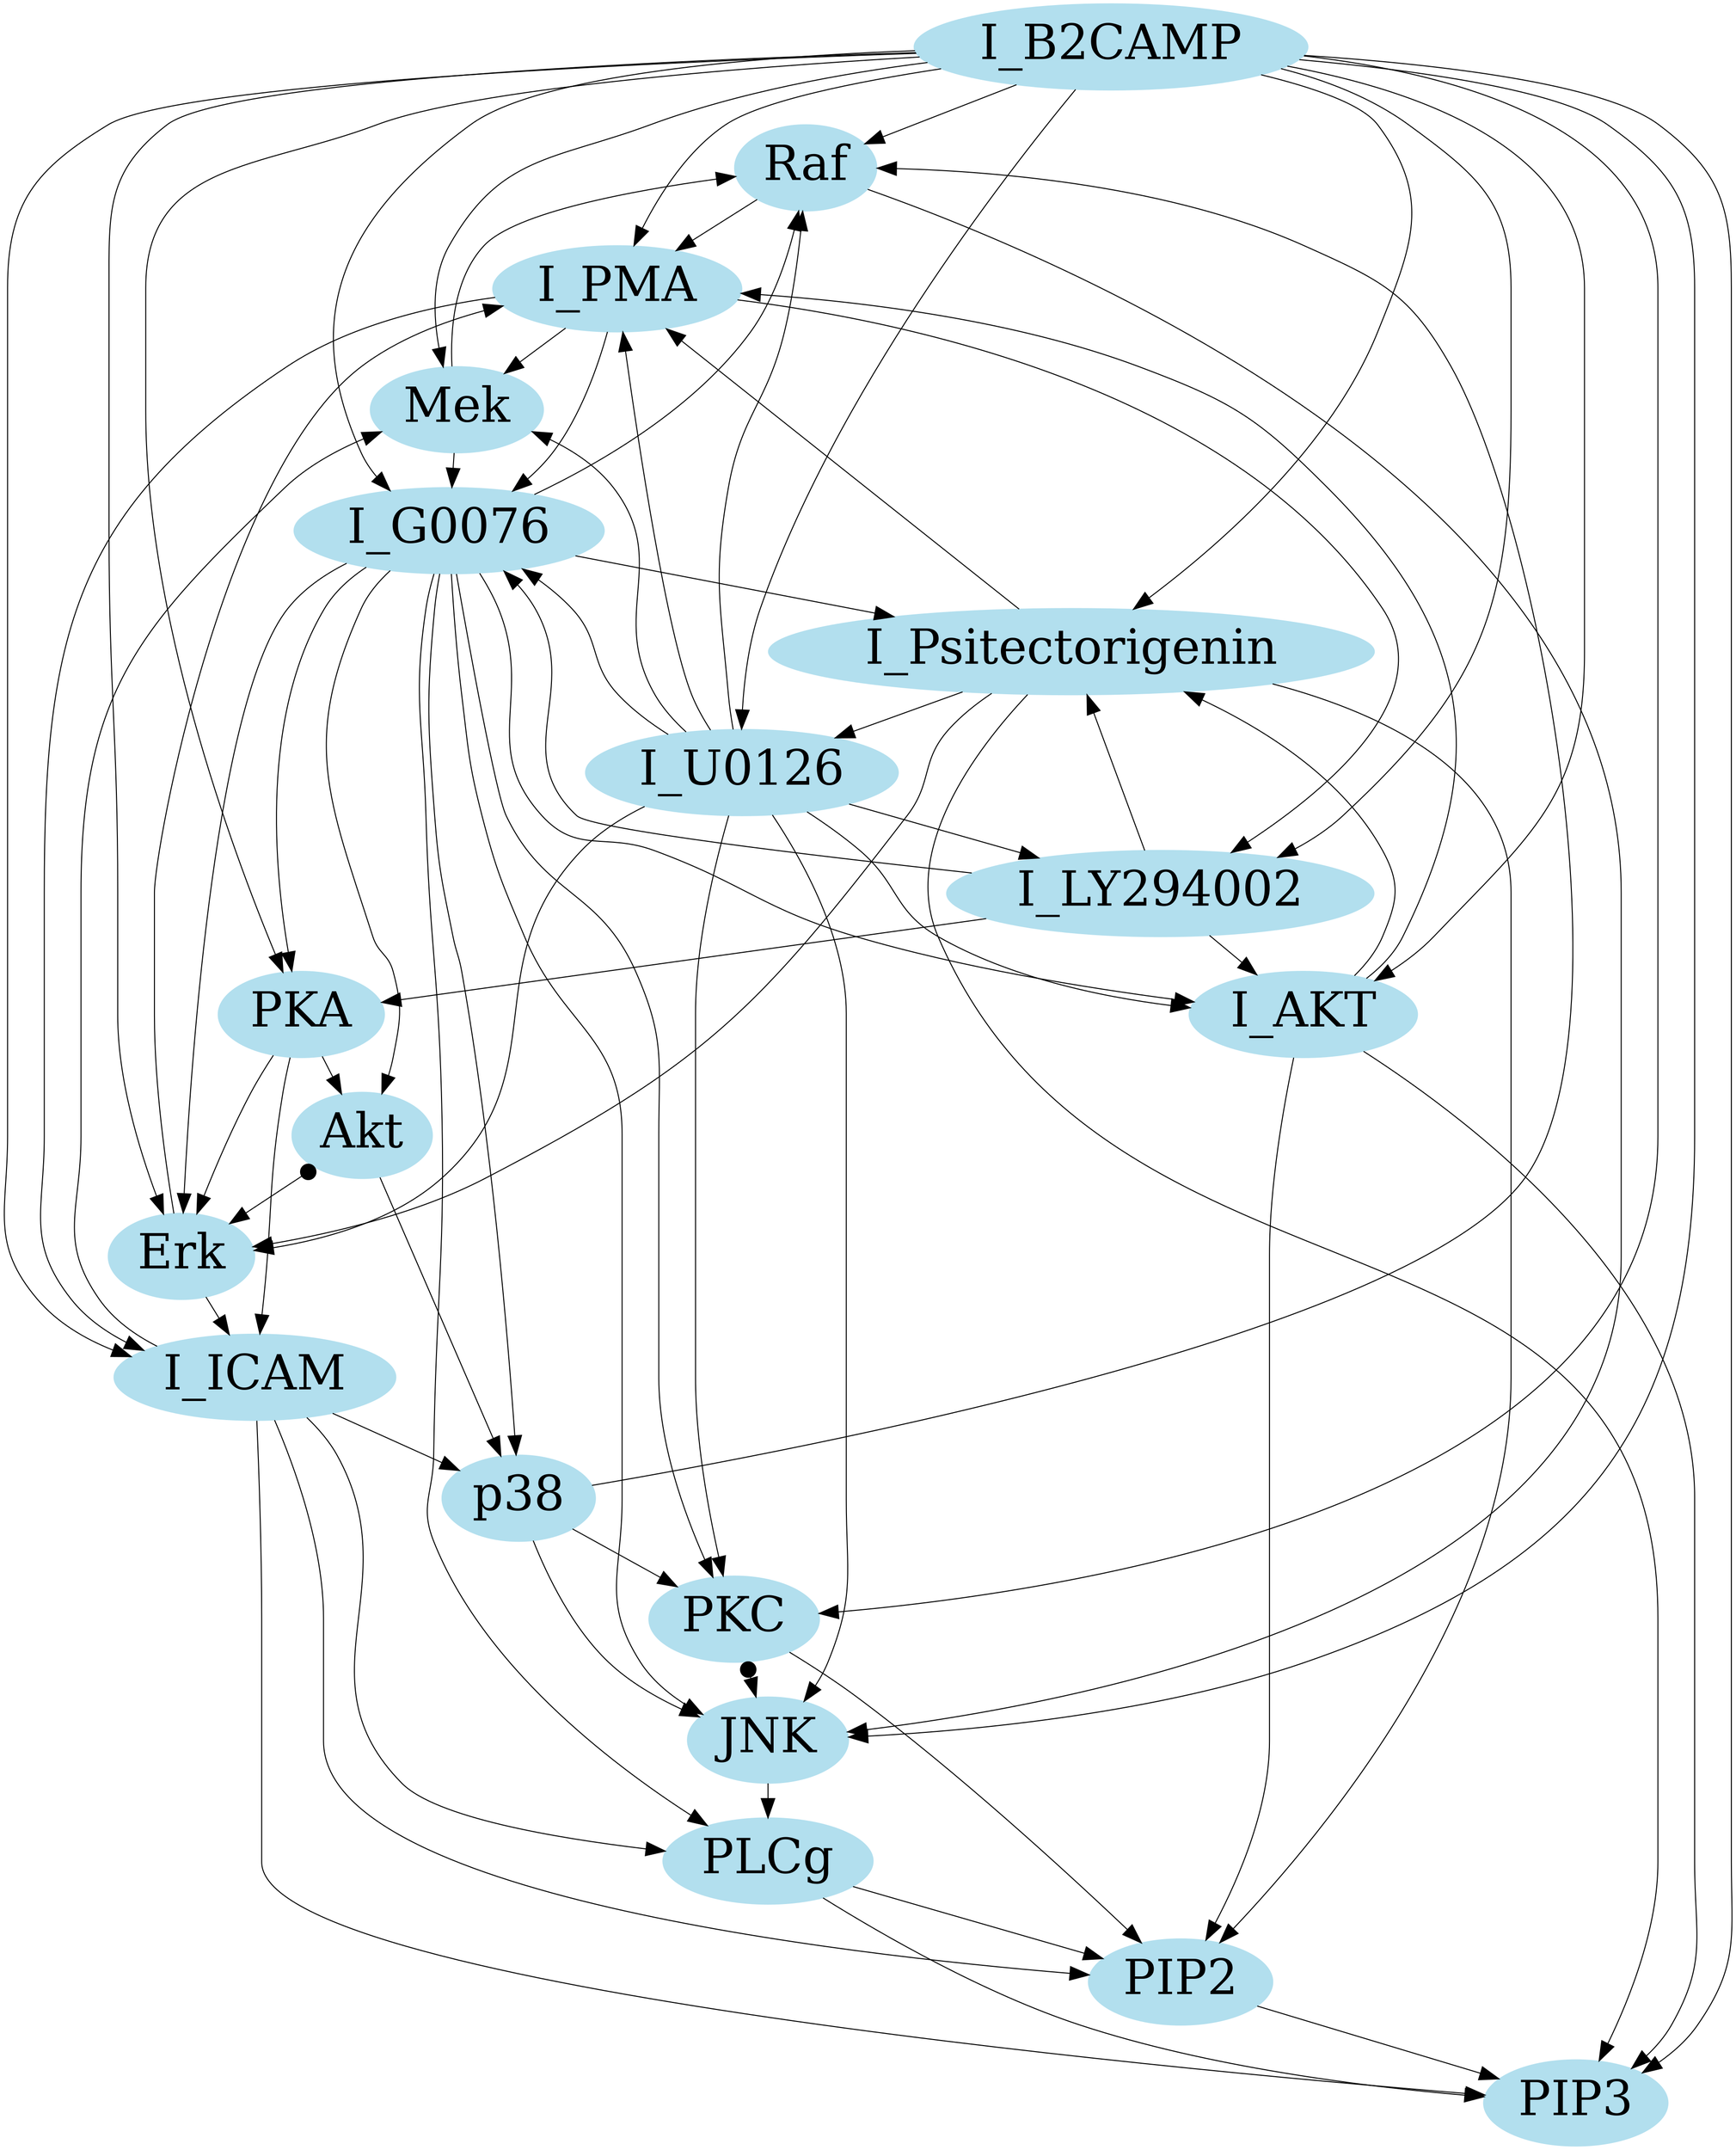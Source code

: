 digraph ofzo {
node [color=lightblue2, style=filled, fontsize=50];
edge [color=black, arrowsize=2];
"Raf";
"Mek";
"PLCg";
"PIP2";
"PIP3";
"Erk";
"Akt";
"PKA";
"PKC";
"p38";
"JNK";
"I_ICAM";
"I_AKT";
"I_G0076";
"I_Psitectorigenin";
"I_U0126";
"I_LY294002";
"I_PMA";
"I_B2CAMP";
"Mek" -> "I_G0076";
"I_B2CAMP" -> "I_PMA";
"I_Psitectorigenin" -> "I_PMA";
"I_U0126" -> "PKC";
"Akt" -> "Erk" [dir=both arrowtail=dot];
"I_LY294002" -> "I_G0076";
"I_U0126" -> "Raf";
"I_U0126" -> "Mek";
"I_G0076" -> "Akt";
"PIP2" -> "PIP3";
"Erk" -> "I_PMA";
"Akt" -> "p38";
"I_U0126" -> "I_G0076";
"Raf" -> "I_PMA";
"Mek" -> "Raf";
"I_LY294002" -> "I_Psitectorigenin";
"I_B2CAMP" -> "PIP3";
"Raf" -> "JNK";
"I_B2CAMP" -> "Raf";
"I_PMA" -> "Mek";
"I_G0076" -> "I_AKT";
"I_G0076" -> "Erk";
"p38" -> "PKC";
"I_B2CAMP" -> "Mek";
"p38" -> "Raf";
"I_ICAM" -> "p38";
"PKA" -> "Erk";
"PKC" -> "PIP2";
"I_G0076" -> "Raf";
"I_G0076" -> "PLCg";
"I_PMA" -> "I_G0076";
"I_AKT" -> "I_Psitectorigenin";
"PKA" -> "I_ICAM";
"I_G0076" -> "PKA";
"I_B2CAMP" -> "I_Psitectorigenin";
"I_G0076" -> "PKC";
"I_G0076" -> "I_Psitectorigenin";
"PKA" -> "Akt";
"I_U0126" -> "I_PMA";
"I_PMA" -> "I_ICAM";
"I_G0076" -> "p38";
"I_PMA" -> "I_LY294002";
"I_Psitectorigenin" -> "PIP2";
"JNK" -> "PLCg";
"I_Psitectorigenin" -> "PIP3";
"Erk" -> "I_ICAM";
"I_B2CAMP" -> "Erk";
"p38" -> "JNK";
"I_ICAM" -> "PIP3";
"I_G0076" -> "JNK";
"I_U0126" -> "Erk";
"I_U0126" -> "JNK";
"I_ICAM" -> "PIP2";
"I_B2CAMP" -> "I_G0076";
"I_U0126" -> "I_AKT";
"I_LY294002" -> "I_AKT";
"I_U0126" -> "I_LY294002";
"PLCg" -> "PIP2";
"I_ICAM" -> "Mek";
"I_B2CAMP" -> "I_LY294002";
"I_B2CAMP" -> "I_ICAM";
"PLCg" -> "PIP3";
"I_Psitectorigenin" -> "I_U0126";
"I_AKT" -> "PIP2";
"I_LY294002" -> "PKA";
"I_B2CAMP" -> "I_U0126";
"I_B2CAMP" -> "I_AKT";
"PKC" -> "JNK" [dir=both arrowtail=dot];
"I_B2CAMP" -> "PKC";
"I_B2CAMP" -> "PKA";
"I_ICAM" -> "PLCg";
"I_Psitectorigenin" -> "Erk";
"I_B2CAMP" -> "JNK";
"I_AKT" -> "I_PMA";
"I_AKT" -> "PIP3";
}
